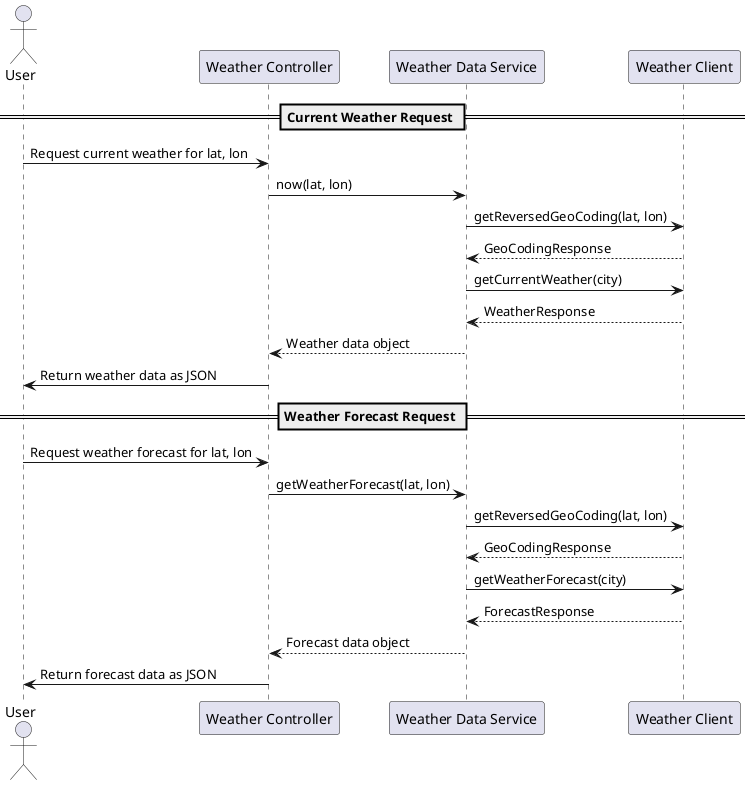 @startuml weather-api-sequence.puml
actor User
participant "Weather Controller" as WC
participant "Weather Data Service" as WDS
participant "Weather Client" as WDC

== Current Weather Request ==
User -> WC: Request current weather for lat, lon
WC -> WDS: now(lat, lon)
WDS -> WDC: getReversedGeoCoding(lat, lon)
WDC --> WDS: GeoCodingResponse
WDS -> WDC: getCurrentWeather(city)
WDC --> WDS: WeatherResponse
WDS --> WC: Weather data object
WC -> User: Return weather data as JSON

== Weather Forecast Request ==
User -> WC: Request weather forecast for lat, lon
WC -> WDS: getWeatherForecast(lat, lon)
WDS -> WDC: getReversedGeoCoding(lat, lon)
WDC --> WDS: GeoCodingResponse
WDS -> WDC: getWeatherForecast(city)
WDC --> WDS: ForecastResponse
WDS --> WC: Forecast data object
WC -> User: Return forecast data as JSON
@enduml